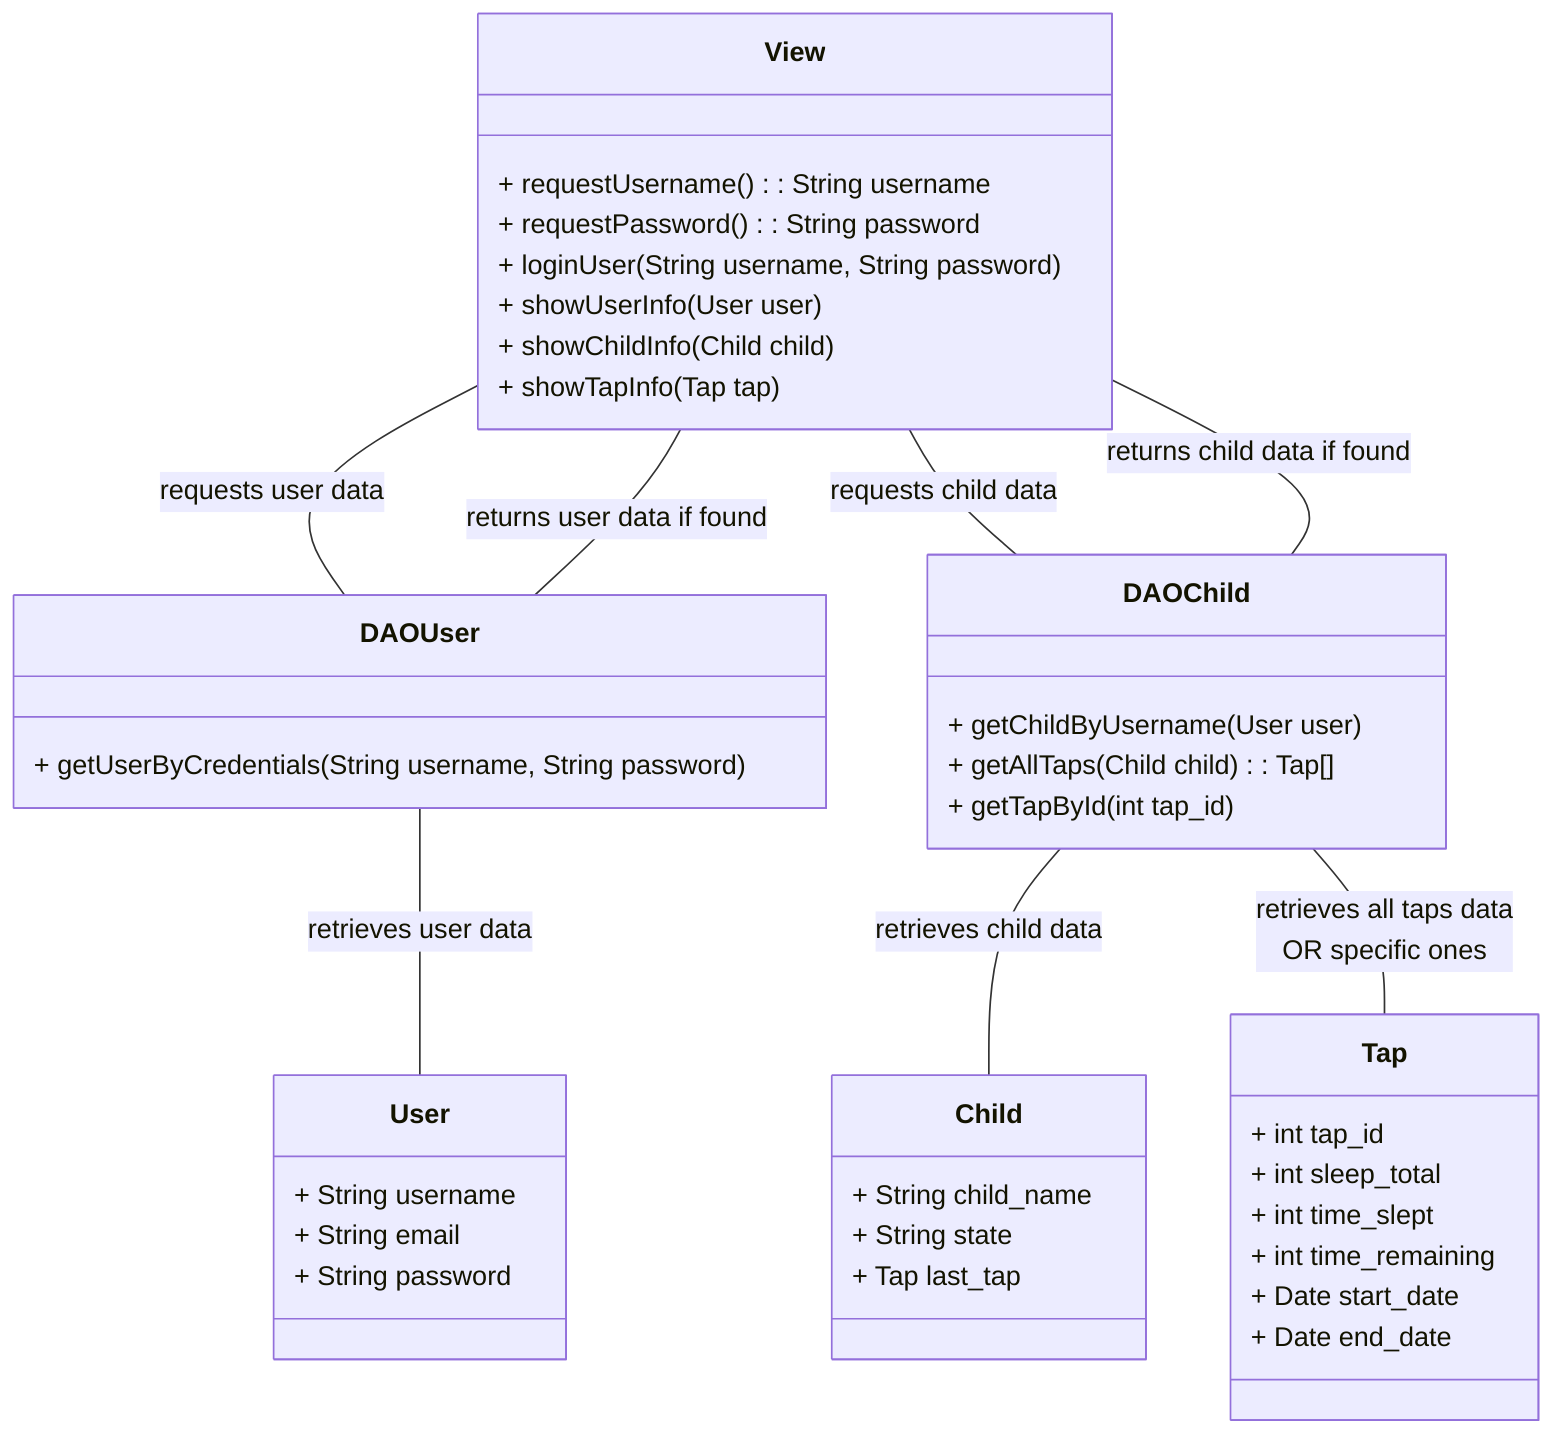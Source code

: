 ---
config:
  theme: default
  look: classic
---
classDiagram
    class View {
        + requestUsername(): String username
        + requestPassword(): String password
        + loginUser(String username, String password)
        + showUserInfo(User user)
        + showChildInfo(Child child)
        + showTapInfo(Tap tap)
    }
    class DAOUser {
        + getUserByCredentials(String username, String password)
    }
    class User {
        + String username
        + String email
        + String password
    }
    class DAOChild {
        + getChildByUsername(User user)
        + getAllTaps(Child child): Tap[]
        + getTapById(int tap_id)
    }
    class Child {
        + String child_name
        + String state
        + Tap last_tap
    }
    class Tap {
        + int tap_id
        + int sleep_total
        + int time_slept
        + int time_remaining
        + Date start_date
        + Date end_date
    }
    View -- DAOUser: requests user data
    DAOUser -- User: retrieves user data
    DAOUser -- View: returns user data if found
    View -- DAOChild: requests child data 
    DAOChild -- Child: retrieves child data 
    DAOChild -- View: returns child data if found
    DAOChild -- Tap: retrieves all taps data <br> OR specific ones